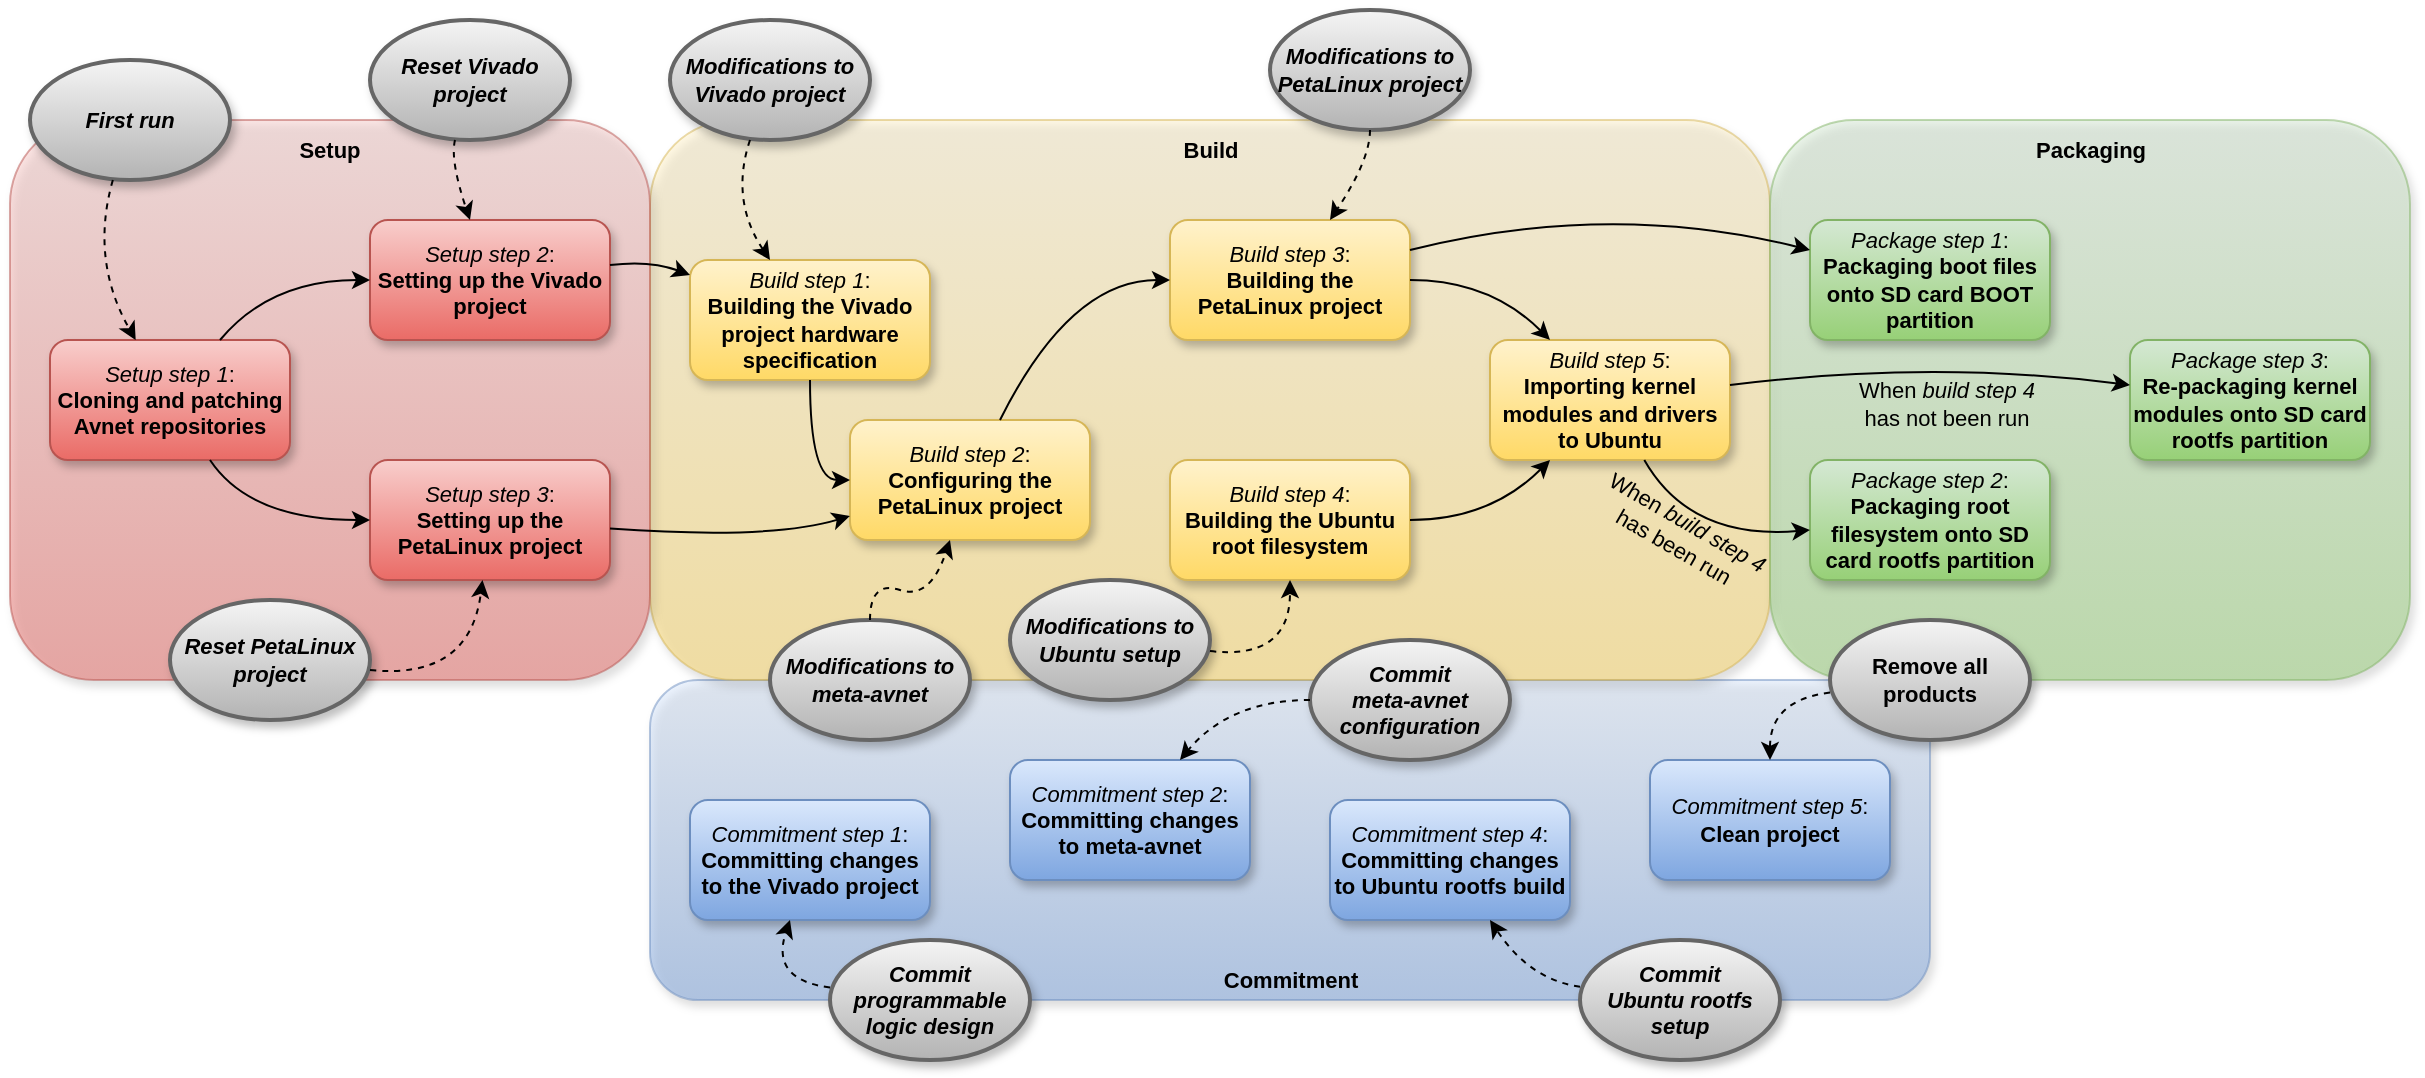 <mxfile version="16.2.4" type="github">
  <diagram id="SMfrYUlnAr-MEdaYNNwm" name="Page-1">
    <mxGraphModel dx="2526" dy="1319" grid="1" gridSize="10" guides="1" tooltips="1" connect="1" arrows="1" fold="1" page="1" pageScale="1" pageWidth="850" pageHeight="1100" math="0" shadow="0">
      <root>
        <mxCell id="0" />
        <mxCell id="1" parent="0" />
        <mxCell id="VbYkwKfHO2UC7nRZSYcZ-6" value="" style="rounded=1;whiteSpace=wrap;html=1;shadow=1;fontSize=11;fillColor=#dae8fc;gradientColor=#7ea6e0;strokeColor=#6c8ebf;opacity=50;" parent="1" vertex="1">
          <mxGeometry x="380" y="480" width="640" height="160" as="geometry" />
        </mxCell>
        <mxCell id="vjmVWytXciBGpejQjLzy-28" value="" style="rounded=1;whiteSpace=wrap;html=1;shadow=1;fontSize=11;fillColor=#fff2cc;gradientColor=#ffd966;strokeColor=#d6b656;opacity=50;" parent="1" vertex="1">
          <mxGeometry x="380" y="200" width="560" height="280" as="geometry" />
        </mxCell>
        <mxCell id="vjmVWytXciBGpejQjLzy-29" value="" style="rounded=1;whiteSpace=wrap;html=1;shadow=1;fontSize=11;fillColor=#d5e8d4;gradientColor=#97d077;strokeColor=#82b366;opacity=50;" parent="1" vertex="1">
          <mxGeometry x="940" y="200" width="320" height="280" as="geometry" />
        </mxCell>
        <mxCell id="vjmVWytXciBGpejQjLzy-27" value="" style="rounded=1;whiteSpace=wrap;html=1;shadow=1;fontSize=11;fillColor=#f8cecc;gradientColor=#ea6b66;strokeColor=#b85450;opacity=50;" parent="1" vertex="1">
          <mxGeometry x="60" y="200" width="320" height="280" as="geometry" />
        </mxCell>
        <mxCell id="vjmVWytXciBGpejQjLzy-1" value="&lt;div style=&quot;font-size: 11px&quot;&gt;&lt;font style=&quot;font-size: 11px&quot;&gt;&lt;i&gt;Setup step 1&lt;/i&gt;:&lt;/font&gt;&lt;/div&gt;&lt;div style=&quot;font-size: 11px&quot;&gt;&lt;font style=&quot;font-size: 11px&quot;&gt;&lt;b&gt;Cloning and patching Avnet repositories&lt;/b&gt;&lt;br&gt;&lt;/font&gt;&lt;/div&gt;" style="rounded=1;whiteSpace=wrap;html=1;fillColor=#f8cecc;gradientColor=#ea6b66;strokeColor=#b85450;shadow=1;fontColor=#000000;" parent="1" vertex="1">
          <mxGeometry x="80" y="310" width="120" height="60" as="geometry" />
        </mxCell>
        <mxCell id="vjmVWytXciBGpejQjLzy-2" value="&lt;div style=&quot;font-size: 11px&quot;&gt;&lt;font style=&quot;font-size: 11px&quot;&gt;&lt;i&gt;Setup step 2&lt;/i&gt;:&lt;/font&gt;&lt;/div&gt;&lt;div style=&quot;font-size: 11px&quot;&gt;&lt;font style=&quot;font-size: 11px&quot;&gt;&lt;b&gt;Setting up the Vivado project&lt;/b&gt;&lt;br&gt;&lt;/font&gt;&lt;/div&gt;" style="rounded=1;whiteSpace=wrap;html=1;fillColor=#f8cecc;gradientColor=#ea6b66;strokeColor=#b85450;shadow=1;fontColor=#000000;" parent="1" vertex="1">
          <mxGeometry x="240" y="250" width="120" height="60" as="geometry" />
        </mxCell>
        <mxCell id="vjmVWytXciBGpejQjLzy-3" value="&lt;div style=&quot;font-size: 11px&quot;&gt;&lt;font style=&quot;font-size: 11px&quot;&gt;&lt;i&gt;Setup step 3&lt;/i&gt;:&lt;/font&gt;&lt;/div&gt;&lt;div style=&quot;font-size: 11px&quot;&gt;&lt;font style=&quot;font-size: 11px&quot;&gt;&lt;b&gt;Setting up the PetaLinux project&lt;/b&gt;&lt;br&gt;&lt;/font&gt;&lt;/div&gt;" style="rounded=1;whiteSpace=wrap;html=1;fillColor=#f8cecc;gradientColor=#ea6b66;strokeColor=#b85450;shadow=1;fontColor=#000000;" parent="1" vertex="1">
          <mxGeometry x="240" y="370" width="120" height="60" as="geometry" />
        </mxCell>
        <mxCell id="vjmVWytXciBGpejQjLzy-4" value="" style="curved=1;endArrow=none;html=1;rounded=0;fontSize=11;endFill=0;startArrow=classic;startFill=1;" parent="1" source="vjmVWytXciBGpejQjLzy-2" target="vjmVWytXciBGpejQjLzy-1" edge="1">
          <mxGeometry width="50" height="50" relative="1" as="geometry">
            <mxPoint x="130" y="290" as="sourcePoint" />
            <mxPoint x="180" y="240" as="targetPoint" />
            <Array as="points">
              <mxPoint x="190" y="280" />
            </Array>
          </mxGeometry>
        </mxCell>
        <mxCell id="vjmVWytXciBGpejQjLzy-6" value="" style="curved=1;endArrow=none;html=1;rounded=0;fontSize=11;startArrow=classic;startFill=1;endFill=0;" parent="1" source="vjmVWytXciBGpejQjLzy-3" target="vjmVWytXciBGpejQjLzy-1" edge="1">
          <mxGeometry width="50" height="50" relative="1" as="geometry">
            <mxPoint x="130" y="290" as="sourcePoint" />
            <mxPoint x="180" y="240" as="targetPoint" />
            <Array as="points">
              <mxPoint x="180" y="400" />
            </Array>
          </mxGeometry>
        </mxCell>
        <mxCell id="vjmVWytXciBGpejQjLzy-7" value="&lt;div style=&quot;font-size: 11px&quot;&gt;&lt;font style=&quot;font-size: 11px&quot;&gt;&lt;i&gt;Build step 1&lt;/i&gt;:&lt;/font&gt;&lt;/div&gt;&lt;div style=&quot;font-size: 11px&quot;&gt;&lt;font style=&quot;font-size: 11px&quot;&gt;&lt;b&gt;Building the Vivado project hardware specification&lt;/b&gt;&lt;br&gt;&lt;/font&gt;&lt;/div&gt;" style="rounded=1;whiteSpace=wrap;html=1;fillColor=#fff2cc;gradientColor=#ffd966;strokeColor=#d6b656;shadow=1;fontColor=#000000;" parent="1" vertex="1">
          <mxGeometry x="400" y="270" width="120" height="60" as="geometry" />
        </mxCell>
        <mxCell id="vjmVWytXciBGpejQjLzy-9" value="" style="curved=1;endArrow=none;html=1;rounded=0;fontSize=11;endFill=0;startArrow=classic;startFill=1;" parent="1" source="vjmVWytXciBGpejQjLzy-7" target="vjmVWytXciBGpejQjLzy-2" edge="1">
          <mxGeometry width="50" height="50" relative="1" as="geometry">
            <mxPoint x="130" y="290" as="sourcePoint" />
            <mxPoint x="180" y="240" as="targetPoint" />
            <Array as="points">
              <mxPoint x="380" y="270" />
            </Array>
          </mxGeometry>
        </mxCell>
        <mxCell id="vjmVWytXciBGpejQjLzy-11" value="&lt;div style=&quot;font-size: 11px&quot;&gt;&lt;font style=&quot;font-size: 11px&quot;&gt;&lt;i&gt;Build step 2&lt;/i&gt;:&lt;/font&gt;&lt;/div&gt;&lt;div style=&quot;font-size: 11px&quot;&gt;&lt;font style=&quot;font-size: 11px&quot;&gt;&lt;b&gt;Configuring the PetaLinux project&lt;/b&gt;&lt;br&gt;&lt;/font&gt;&lt;/div&gt;" style="rounded=1;whiteSpace=wrap;html=1;fillColor=#fff2cc;gradientColor=#ffd966;strokeColor=#d6b656;shadow=1;fontColor=#000000;" parent="1" vertex="1">
          <mxGeometry x="480" y="350" width="120" height="60" as="geometry" />
        </mxCell>
        <mxCell id="vjmVWytXciBGpejQjLzy-12" value="" style="curved=1;endArrow=none;html=1;rounded=0;fontSize=11;endFill=0;startArrow=classic;startFill=1;" parent="1" source="vjmVWytXciBGpejQjLzy-11" target="vjmVWytXciBGpejQjLzy-3" edge="1">
          <mxGeometry width="50" height="50" relative="1" as="geometry">
            <mxPoint x="130" y="290" as="sourcePoint" />
            <mxPoint x="180" y="240" as="targetPoint" />
            <Array as="points">
              <mxPoint x="440" y="410" />
            </Array>
          </mxGeometry>
        </mxCell>
        <mxCell id="vjmVWytXciBGpejQjLzy-13" value="" style="curved=1;endArrow=none;html=1;rounded=0;fontSize=11;endFill=0;startArrow=classic;startFill=1;" parent="1" source="vjmVWytXciBGpejQjLzy-11" target="vjmVWytXciBGpejQjLzy-7" edge="1">
          <mxGeometry width="50" height="50" relative="1" as="geometry">
            <mxPoint x="130" y="290" as="sourcePoint" />
            <mxPoint x="180" y="240" as="targetPoint" />
            <Array as="points">
              <mxPoint x="460" y="380" />
            </Array>
          </mxGeometry>
        </mxCell>
        <mxCell id="vjmVWytXciBGpejQjLzy-14" value="&lt;div style=&quot;font-size: 11px&quot;&gt;&lt;font style=&quot;font-size: 11px&quot;&gt;&lt;i&gt;Build step 3&lt;/i&gt;:&lt;/font&gt;&lt;/div&gt;&lt;div style=&quot;font-size: 11px&quot;&gt;&lt;font style=&quot;font-size: 11px&quot;&gt;&lt;b&gt;Building the PetaLinux project&lt;/b&gt;&lt;br&gt;&lt;/font&gt;&lt;/div&gt;" style="rounded=1;whiteSpace=wrap;html=1;fillColor=#fff2cc;gradientColor=#ffd966;strokeColor=#d6b656;shadow=1;fontColor=#000000;" parent="1" vertex="1">
          <mxGeometry x="640" y="250" width="120" height="60" as="geometry" />
        </mxCell>
        <mxCell id="vjmVWytXciBGpejQjLzy-15" value="" style="curved=1;endArrow=none;html=1;rounded=0;fontSize=11;startArrow=classic;startFill=1;endFill=0;" parent="1" source="vjmVWytXciBGpejQjLzy-14" target="vjmVWytXciBGpejQjLzy-11" edge="1">
          <mxGeometry width="50" height="50" relative="1" as="geometry">
            <mxPoint x="130" y="290" as="sourcePoint" />
            <mxPoint x="180" y="240" as="targetPoint" />
            <Array as="points">
              <mxPoint x="590" y="280" />
            </Array>
          </mxGeometry>
        </mxCell>
        <mxCell id="vjmVWytXciBGpejQjLzy-16" value="&lt;div style=&quot;font-size: 11px&quot;&gt;&lt;font style=&quot;font-size: 11px&quot;&gt;&lt;i&gt;Build step 4&lt;/i&gt;:&lt;/font&gt;&lt;/div&gt;&lt;div style=&quot;font-size: 11px&quot;&gt;&lt;font style=&quot;font-size: 11px&quot;&gt;&lt;b&gt;Building the Ubuntu root filesystem&lt;/b&gt;&lt;br&gt;&lt;/font&gt;&lt;/div&gt;" style="rounded=1;whiteSpace=wrap;html=1;fillColor=#fff2cc;gradientColor=#ffd966;strokeColor=#d6b656;shadow=1;fontColor=#000000;" parent="1" vertex="1">
          <mxGeometry x="640" y="370" width="120" height="60" as="geometry" />
        </mxCell>
        <mxCell id="vjmVWytXciBGpejQjLzy-17" value="&lt;div style=&quot;font-size: 11px&quot;&gt;&lt;font style=&quot;font-size: 11px&quot;&gt;&lt;i&gt;Build step 5&lt;/i&gt;:&lt;/font&gt;&lt;/div&gt;&lt;div style=&quot;font-size: 11px&quot;&gt;&lt;font style=&quot;font-size: 11px&quot;&gt;&lt;b&gt;Importing kernel modules and drivers to Ubuntu&lt;/b&gt;&lt;br&gt;&lt;/font&gt;&lt;/div&gt;" style="rounded=1;whiteSpace=wrap;html=1;fillColor=#fff2cc;gradientColor=#ffd966;strokeColor=#d6b656;shadow=1;fontColor=#000000;" parent="1" vertex="1">
          <mxGeometry x="800" y="310" width="120" height="60" as="geometry" />
        </mxCell>
        <mxCell id="vjmVWytXciBGpejQjLzy-18" value="" style="curved=1;endArrow=none;html=1;rounded=0;fontSize=11;startArrow=classic;startFill=1;endFill=0;" parent="1" source="vjmVWytXciBGpejQjLzy-17" target="vjmVWytXciBGpejQjLzy-14" edge="1">
          <mxGeometry width="50" height="50" relative="1" as="geometry">
            <mxPoint x="130" y="290" as="sourcePoint" />
            <mxPoint x="180" y="240" as="targetPoint" />
            <Array as="points">
              <mxPoint x="800" y="280" />
            </Array>
          </mxGeometry>
        </mxCell>
        <mxCell id="vjmVWytXciBGpejQjLzy-19" value="" style="curved=1;endArrow=none;html=1;rounded=0;fontSize=11;startArrow=classic;startFill=1;endFill=0;" parent="1" source="vjmVWytXciBGpejQjLzy-17" target="vjmVWytXciBGpejQjLzy-16" edge="1">
          <mxGeometry width="50" height="50" relative="1" as="geometry">
            <mxPoint x="130" y="290" as="sourcePoint" />
            <mxPoint x="180" y="240" as="targetPoint" />
            <Array as="points">
              <mxPoint x="800" y="400" />
            </Array>
          </mxGeometry>
        </mxCell>
        <mxCell id="vjmVWytXciBGpejQjLzy-20" value="&lt;div style=&quot;font-size: 11px&quot;&gt;&lt;font style=&quot;font-size: 11px&quot;&gt;&lt;i&gt;Package step 1&lt;/i&gt;:&lt;/font&gt;&lt;/div&gt;&lt;div style=&quot;font-size: 11px&quot;&gt;&lt;font style=&quot;font-size: 11px&quot;&gt;&lt;b&gt;Packaging boot files onto SD card BOOT partition&lt;/b&gt;&lt;br&gt;&lt;/font&gt;&lt;/div&gt;" style="rounded=1;whiteSpace=wrap;html=1;fillColor=#d5e8d4;gradientColor=#97d077;strokeColor=#82b366;shadow=1;fontColor=#000000;" parent="1" vertex="1">
          <mxGeometry x="960" y="250" width="120" height="60" as="geometry" />
        </mxCell>
        <mxCell id="vjmVWytXciBGpejQjLzy-21" value="" style="curved=1;endArrow=none;html=1;rounded=0;fontSize=11;startArrow=classic;startFill=1;endFill=0;" parent="1" source="vjmVWytXciBGpejQjLzy-20" target="vjmVWytXciBGpejQjLzy-14" edge="1">
          <mxGeometry width="50" height="50" relative="1" as="geometry">
            <mxPoint x="130" y="290" as="sourcePoint" />
            <mxPoint x="180" y="240" as="targetPoint" />
            <Array as="points">
              <mxPoint x="860" y="240" />
            </Array>
          </mxGeometry>
        </mxCell>
        <mxCell id="vjmVWytXciBGpejQjLzy-22" value="&lt;div style=&quot;font-size: 11px&quot;&gt;&lt;font style=&quot;font-size: 11px&quot;&gt;&lt;i&gt;Package step 2&lt;/i&gt;:&lt;/font&gt;&lt;/div&gt;&lt;div style=&quot;font-size: 11px&quot;&gt;&lt;font style=&quot;font-size: 11px&quot;&gt;&lt;b&gt;Packaging root filesystem onto SD card rootfs partition&lt;/b&gt;&lt;br&gt;&lt;/font&gt;&lt;/div&gt;" style="rounded=1;whiteSpace=wrap;html=1;fillColor=#d5e8d4;gradientColor=#97d077;strokeColor=#82b366;shadow=1;fontColor=#000000;" parent="1" vertex="1">
          <mxGeometry x="960" y="370" width="120" height="60" as="geometry" />
        </mxCell>
        <mxCell id="vjmVWytXciBGpejQjLzy-23" value="" style="curved=1;endArrow=none;html=1;rounded=0;fontSize=11;startArrow=classic;startFill=1;endFill=0;" parent="1" source="vjmVWytXciBGpejQjLzy-22" target="vjmVWytXciBGpejQjLzy-17" edge="1">
          <mxGeometry width="50" height="50" relative="1" as="geometry">
            <mxPoint x="130" y="290" as="sourcePoint" />
            <mxPoint x="180" y="240" as="targetPoint" />
            <Array as="points">
              <mxPoint x="900" y="410" />
            </Array>
          </mxGeometry>
        </mxCell>
        <mxCell id="vjmVWytXciBGpejQjLzy-24" value="&lt;div style=&quot;font-size: 11px&quot;&gt;&lt;font style=&quot;font-size: 11px&quot;&gt;&lt;i&gt;Package step 3&lt;/i&gt;:&lt;/font&gt;&lt;/div&gt;&lt;div style=&quot;font-size: 11px&quot;&gt;&lt;font style=&quot;font-size: 11px&quot;&gt;&lt;b&gt;Re-packaging kernel modules onto SD card rootfs partition&lt;/b&gt;&lt;br&gt;&lt;/font&gt;&lt;/div&gt;" style="rounded=1;whiteSpace=wrap;html=1;fillColor=#d5e8d4;gradientColor=#97d077;strokeColor=#82b366;shadow=1;fontColor=#000000;" parent="1" vertex="1">
          <mxGeometry x="1120" y="310" width="120" height="60" as="geometry" />
        </mxCell>
        <mxCell id="vjmVWytXciBGpejQjLzy-25" value="" style="curved=1;endArrow=none;html=1;rounded=0;fontSize=11;startArrow=classic;startFill=1;endFill=0;" parent="1" source="vjmVWytXciBGpejQjLzy-24" target="vjmVWytXciBGpejQjLzy-17" edge="1">
          <mxGeometry width="50" height="50" relative="1" as="geometry">
            <mxPoint x="130" y="290" as="sourcePoint" />
            <mxPoint x="180" y="240" as="targetPoint" />
            <Array as="points">
              <mxPoint x="1020" y="320" />
            </Array>
          </mxGeometry>
        </mxCell>
        <mxCell id="vjmVWytXciBGpejQjLzy-30" value="Setup" style="text;html=1;strokeColor=none;fillColor=none;align=center;verticalAlign=middle;whiteSpace=wrap;rounded=0;shadow=1;fontSize=11;opacity=50;fontStyle=1;fontColor=#000000;" parent="1" vertex="1">
          <mxGeometry x="190" y="200" width="60" height="30" as="geometry" />
        </mxCell>
        <mxCell id="vjmVWytXciBGpejQjLzy-31" value="Build" style="text;html=1;align=center;verticalAlign=middle;resizable=0;points=[];autosize=1;strokeColor=none;fillColor=none;fontSize=11;fontStyle=1;fontColor=#000000;" parent="1" vertex="1">
          <mxGeometry x="640" y="205" width="40" height="20" as="geometry" />
        </mxCell>
        <mxCell id="vjmVWytXciBGpejQjLzy-33" value="Packaging" style="text;html=1;align=center;verticalAlign=middle;resizable=0;points=[];autosize=1;strokeColor=none;fillColor=none;fontSize=11;fontStyle=1;fontColor=#000000;" parent="1" vertex="1">
          <mxGeometry x="1065" y="205" width="70" height="20" as="geometry" />
        </mxCell>
        <mxCell id="vjmVWytXciBGpejQjLzy-35" value="&lt;font color=&quot;#000000&quot;&gt;&lt;i&gt;&lt;b&gt;First run&lt;br&gt;&lt;/b&gt;&lt;/i&gt;&lt;/font&gt;" style="strokeWidth=2;html=1;shape=mxgraph.flowchart.start_1;whiteSpace=wrap;shadow=1;fontSize=11;gradientColor=#b3b3b3;fillColor=#f5f5f5;strokeColor=#666666;" parent="1" vertex="1">
          <mxGeometry x="70" y="170" width="100" height="60" as="geometry" />
        </mxCell>
        <mxCell id="vjmVWytXciBGpejQjLzy-36" value="" style="curved=1;endArrow=classic;html=1;rounded=0;fontSize=11;dashed=1;" parent="1" source="vjmVWytXciBGpejQjLzy-35" target="vjmVWytXciBGpejQjLzy-1" edge="1">
          <mxGeometry width="50" height="50" relative="1" as="geometry">
            <mxPoint x="10" y="300" as="sourcePoint" />
            <mxPoint x="60" y="250" as="targetPoint" />
            <Array as="points">
              <mxPoint x="100" y="270" />
            </Array>
          </mxGeometry>
        </mxCell>
        <mxCell id="vjmVWytXciBGpejQjLzy-37" value="&lt;b&gt;&lt;i&gt;Reset Vivado project&lt;br&gt;&lt;/i&gt;&lt;/b&gt;" style="strokeWidth=2;html=1;shape=mxgraph.flowchart.start_1;whiteSpace=wrap;shadow=1;fontSize=11;gradientColor=#b3b3b3;fillColor=#f5f5f5;strokeColor=#666666;fontColor=#000000;" parent="1" vertex="1">
          <mxGeometry x="240" y="150" width="100" height="60" as="geometry" />
        </mxCell>
        <mxCell id="vjmVWytXciBGpejQjLzy-38" value="" style="curved=1;endArrow=classic;html=1;rounded=0;fontSize=11;dashed=1;" parent="1" source="vjmVWytXciBGpejQjLzy-37" target="vjmVWytXciBGpejQjLzy-2" edge="1">
          <mxGeometry width="50" height="50" relative="1" as="geometry">
            <mxPoint x="10" y="300" as="sourcePoint" />
            <mxPoint x="60" y="250" as="targetPoint" />
            <Array as="points">
              <mxPoint x="280" y="220" />
            </Array>
          </mxGeometry>
        </mxCell>
        <mxCell id="vjmVWytXciBGpejQjLzy-39" value="&lt;b&gt;&lt;i&gt;Reset PetaLinux project&lt;br&gt;&lt;/i&gt;&lt;/b&gt;" style="strokeWidth=2;html=1;shape=mxgraph.flowchart.start_1;whiteSpace=wrap;shadow=1;fontSize=11;gradientColor=#b3b3b3;fillColor=#f5f5f5;strokeColor=#666666;fontColor=#000000;" parent="1" vertex="1">
          <mxGeometry x="140" y="440" width="100" height="60" as="geometry" />
        </mxCell>
        <mxCell id="vjmVWytXciBGpejQjLzy-40" value="" style="curved=1;endArrow=classic;html=1;rounded=0;fontSize=11;dashed=1;" parent="1" source="vjmVWytXciBGpejQjLzy-39" target="vjmVWytXciBGpejQjLzy-3" edge="1">
          <mxGeometry width="50" height="50" relative="1" as="geometry">
            <mxPoint x="10" y="300" as="sourcePoint" />
            <mxPoint x="60" y="250" as="targetPoint" />
            <Array as="points">
              <mxPoint x="290" y="480" />
            </Array>
          </mxGeometry>
        </mxCell>
        <mxCell id="vjmVWytXciBGpejQjLzy-41" value="&lt;i&gt;&lt;b&gt;Modifications to Vivado project&lt;br&gt;&lt;/b&gt;&lt;/i&gt;" style="strokeWidth=2;html=1;shape=mxgraph.flowchart.start_1;whiteSpace=wrap;shadow=1;fontSize=11;gradientColor=#b3b3b3;fillColor=#f5f5f5;strokeColor=#666666;fontColor=#000000;" parent="1" vertex="1">
          <mxGeometry x="390" y="150" width="100" height="60" as="geometry" />
        </mxCell>
        <mxCell id="vjmVWytXciBGpejQjLzy-42" value="" style="curved=1;endArrow=classic;html=1;rounded=0;fontSize=11;dashed=1;" parent="1" source="vjmVWytXciBGpejQjLzy-41" target="vjmVWytXciBGpejQjLzy-7" edge="1">
          <mxGeometry width="50" height="50" relative="1" as="geometry">
            <mxPoint x="10" y="300" as="sourcePoint" />
            <mxPoint x="60" y="250" as="targetPoint" />
            <Array as="points">
              <mxPoint x="420" y="240" />
            </Array>
          </mxGeometry>
        </mxCell>
        <mxCell id="vjmVWytXciBGpejQjLzy-43" value="&lt;i&gt;&lt;b&gt;Modifications to PetaLinux project&lt;br&gt;&lt;/b&gt;&lt;/i&gt;" style="strokeWidth=2;html=1;shape=mxgraph.flowchart.start_1;whiteSpace=wrap;shadow=1;fontSize=11;gradientColor=#b3b3b3;fillColor=#f5f5f5;strokeColor=#666666;fontColor=#000000;" parent="1" vertex="1">
          <mxGeometry x="690" y="145" width="100" height="60" as="geometry" />
        </mxCell>
        <mxCell id="vjmVWytXciBGpejQjLzy-44" value="" style="curved=1;endArrow=classic;html=1;rounded=0;fontSize=11;dashed=1;" parent="1" source="vjmVWytXciBGpejQjLzy-43" target="vjmVWytXciBGpejQjLzy-14" edge="1">
          <mxGeometry width="50" height="50" relative="1" as="geometry">
            <mxPoint x="10" y="300" as="sourcePoint" />
            <mxPoint x="60" y="250" as="targetPoint" />
            <Array as="points">
              <mxPoint x="740" y="220" />
            </Array>
          </mxGeometry>
        </mxCell>
        <mxCell id="vjmVWytXciBGpejQjLzy-45" value="&lt;i&gt;&lt;b&gt;Modifications to Ubuntu setup &lt;/b&gt;&lt;/i&gt;" style="strokeWidth=2;html=1;shape=mxgraph.flowchart.start_1;whiteSpace=wrap;shadow=1;fontSize=11;gradientColor=#b3b3b3;fillColor=#f5f5f5;strokeColor=#666666;fontColor=#000000;" parent="1" vertex="1">
          <mxGeometry x="560" y="430" width="100" height="60" as="geometry" />
        </mxCell>
        <mxCell id="vjmVWytXciBGpejQjLzy-46" value="" style="curved=1;endArrow=classic;html=1;rounded=0;fontSize=11;dashed=1;" parent="1" source="vjmVWytXciBGpejQjLzy-45" target="vjmVWytXciBGpejQjLzy-16" edge="1">
          <mxGeometry width="50" height="50" relative="1" as="geometry">
            <mxPoint x="10" y="300" as="sourcePoint" />
            <mxPoint x="60" y="250" as="targetPoint" />
            <Array as="points">
              <mxPoint x="700" y="470" />
            </Array>
          </mxGeometry>
        </mxCell>
        <mxCell id="vjmVWytXciBGpejQjLzy-47" value="&lt;i&gt;&lt;b&gt;Modifications to meta-avnet&lt;br&gt;&lt;/b&gt;&lt;/i&gt;" style="strokeWidth=2;html=1;shape=mxgraph.flowchart.start_1;whiteSpace=wrap;shadow=1;fontSize=11;gradientColor=#b3b3b3;fillColor=#f5f5f5;strokeColor=#666666;fontColor=#000000;" parent="1" vertex="1">
          <mxGeometry x="440" y="450" width="100" height="60" as="geometry" />
        </mxCell>
        <mxCell id="vjmVWytXciBGpejQjLzy-49" value="" style="curved=1;endArrow=classic;html=1;rounded=0;fontSize=11;dashed=1;" parent="1" source="vjmVWytXciBGpejQjLzy-47" target="vjmVWytXciBGpejQjLzy-11" edge="1">
          <mxGeometry width="50" height="50" relative="1" as="geometry">
            <mxPoint x="10" y="300" as="sourcePoint" />
            <mxPoint x="60" y="250" as="targetPoint" />
            <Array as="points">
              <mxPoint x="490" y="430" />
              <mxPoint x="520" y="440" />
            </Array>
          </mxGeometry>
        </mxCell>
        <mxCell id="vjmVWytXciBGpejQjLzy-51" value="&lt;div&gt;When &lt;i&gt;build step 4&lt;/i&gt;&lt;/div&gt;&lt;div&gt;has been run&lt;br&gt;&lt;i&gt;&lt;/i&gt;&lt;/div&gt;" style="text;html=1;align=center;verticalAlign=middle;resizable=0;points=[];autosize=1;strokeColor=none;fillColor=none;fontSize=11;rotation=30;fontColor=#000000;" parent="1" vertex="1">
          <mxGeometry x="845" y="392" width="100" height="30" as="geometry" />
        </mxCell>
        <mxCell id="vjmVWytXciBGpejQjLzy-52" value="&lt;div&gt;When &lt;i&gt;build step 4&lt;/i&gt;&lt;/div&gt;&lt;div&gt;has not been run&lt;br&gt;&lt;i&gt;&lt;/i&gt;&lt;/div&gt;" style="text;html=1;align=center;verticalAlign=middle;resizable=0;points=[];autosize=1;strokeColor=none;fillColor=none;fontSize=11;rotation=0;fontColor=#000000;" parent="1" vertex="1">
          <mxGeometry x="978" y="327" width="100" height="30" as="geometry" />
        </mxCell>
        <mxCell id="VbYkwKfHO2UC7nRZSYcZ-7" value="Commitment" style="text;html=1;align=center;verticalAlign=middle;resizable=0;points=[];autosize=1;strokeColor=none;fillColor=none;fontSize=11;fontStyle=1;fontColor=#000000;" parent="1" vertex="1">
          <mxGeometry x="660" y="620" width="80" height="20" as="geometry" />
        </mxCell>
        <mxCell id="VbYkwKfHO2UC7nRZSYcZ-8" value="&lt;div style=&quot;font-size: 11px&quot;&gt;&lt;font style=&quot;font-size: 11px&quot;&gt;&lt;i&gt;Commitment step 1&lt;/i&gt;:&lt;/font&gt;&lt;/div&gt;&lt;div style=&quot;font-size: 11px&quot;&gt;&lt;font style=&quot;font-size: 11px&quot;&gt;&lt;b&gt;Committing changes to the Vivado project&lt;/b&gt;&lt;br&gt;&lt;/font&gt;&lt;/div&gt;" style="rounded=1;whiteSpace=wrap;html=1;fillColor=#dae8fc;gradientColor=#7ea6e0;strokeColor=#6c8ebf;shadow=1;fontColor=#000000;" parent="1" vertex="1">
          <mxGeometry x="400" y="540" width="120" height="60" as="geometry" />
        </mxCell>
        <mxCell id="VbYkwKfHO2UC7nRZSYcZ-9" value="&lt;div style=&quot;font-size: 11px&quot;&gt;&lt;font style=&quot;font-size: 11px&quot;&gt;&lt;i&gt;&lt;font style=&quot;font-size: 11px&quot;&gt;&lt;i&gt;Commitment&lt;/i&gt;&lt;/font&gt; step 2&lt;/i&gt;:&lt;/font&gt;&lt;/div&gt;&lt;div style=&quot;font-size: 11px&quot;&gt;&lt;font style=&quot;font-size: 11px&quot;&gt;&lt;b&gt;Committing changes to&lt;/b&gt; &lt;b&gt;meta-avnet&lt;/b&gt;&lt;br&gt;&lt;/font&gt;&lt;/div&gt;" style="rounded=1;whiteSpace=wrap;html=1;fillColor=#dae8fc;gradientColor=#7ea6e0;strokeColor=#6c8ebf;shadow=1;fontColor=#000000;" parent="1" vertex="1">
          <mxGeometry x="560" y="520" width="120" height="60" as="geometry" />
        </mxCell>
        <mxCell id="VbYkwKfHO2UC7nRZSYcZ-11" value="&lt;div style=&quot;font-size: 11px&quot;&gt;&lt;font style=&quot;font-size: 11px&quot;&gt;&lt;i&gt;&lt;font style=&quot;font-size: 11px&quot;&gt;&lt;i&gt;Commitment&lt;/i&gt;&lt;/font&gt; step 4&lt;/i&gt;:&lt;/font&gt;&lt;/div&gt;&lt;div style=&quot;font-size: 11px&quot;&gt;&lt;font style=&quot;font-size: 11px&quot;&gt;&lt;b&gt;Committing changes to&lt;/b&gt; &lt;b&gt;Ubuntu rootfs build&lt;/b&gt;&lt;br&gt;&lt;/font&gt;&lt;/div&gt;" style="rounded=1;whiteSpace=wrap;html=1;fillColor=#dae8fc;gradientColor=#7ea6e0;strokeColor=#6c8ebf;shadow=1;fontColor=#000000;" parent="1" vertex="1">
          <mxGeometry x="720" y="540" width="120" height="60" as="geometry" />
        </mxCell>
        <mxCell id="VbYkwKfHO2UC7nRZSYcZ-12" value="&lt;div style=&quot;font-size: 11px&quot;&gt;&lt;font style=&quot;font-size: 11px&quot;&gt;&lt;i&gt;&lt;font style=&quot;font-size: 11px&quot;&gt;&lt;i&gt;Commitment&lt;/i&gt;&lt;/font&gt; step 5&lt;/i&gt;:&lt;/font&gt;&lt;/div&gt;&lt;div style=&quot;font-size: 11px&quot;&gt;&lt;font style=&quot;font-size: 11px&quot;&gt;&lt;b&gt;Clean project&lt;/b&gt;&lt;br&gt;&lt;/font&gt;&lt;/div&gt;" style="rounded=1;whiteSpace=wrap;html=1;fillColor=#dae8fc;gradientColor=#7ea6e0;strokeColor=#6c8ebf;shadow=1;fontColor=#000000;" parent="1" vertex="1">
          <mxGeometry x="880" y="520" width="120" height="60" as="geometry" />
        </mxCell>
        <mxCell id="VbYkwKfHO2UC7nRZSYcZ-14" value="&lt;i&gt;&lt;b&gt;Commit programmable logic design&lt;br&gt;&lt;/b&gt;&lt;/i&gt;" style="strokeWidth=2;html=1;shape=mxgraph.flowchart.start_1;whiteSpace=wrap;shadow=1;fontSize=11;gradientColor=#b3b3b3;fillColor=#f5f5f5;strokeColor=#666666;fontColor=#000000;" parent="1" vertex="1">
          <mxGeometry x="470" y="610" width="100" height="60" as="geometry" />
        </mxCell>
        <mxCell id="VbYkwKfHO2UC7nRZSYcZ-15" value="" style="curved=1;endArrow=classic;html=1;rounded=0;fontSize=11;dashed=1;" parent="1" source="VbYkwKfHO2UC7nRZSYcZ-14" target="VbYkwKfHO2UC7nRZSYcZ-8" edge="1">
          <mxGeometry width="50" height="50" relative="1" as="geometry">
            <mxPoint x="440.0" y="220" as="sourcePoint" />
            <mxPoint x="450.0" y="280" as="targetPoint" />
            <Array as="points">
              <mxPoint x="440" y="630" />
            </Array>
          </mxGeometry>
        </mxCell>
        <mxCell id="VbYkwKfHO2UC7nRZSYcZ-16" value="&lt;i&gt;&lt;b&gt;Commit &lt;br&gt;meta-avnet configuration&lt;br&gt;&lt;/b&gt;&lt;/i&gt;" style="strokeWidth=2;html=1;shape=mxgraph.flowchart.start_1;whiteSpace=wrap;shadow=1;fontSize=11;gradientColor=#b3b3b3;fillColor=#f5f5f5;strokeColor=#666666;fontColor=#000000;" parent="1" vertex="1">
          <mxGeometry x="710" y="460" width="100" height="60" as="geometry" />
        </mxCell>
        <mxCell id="VbYkwKfHO2UC7nRZSYcZ-17" value="" style="curved=1;endArrow=classic;html=1;rounded=0;fontSize=11;dashed=1;" parent="1" source="VbYkwKfHO2UC7nRZSYcZ-16" target="VbYkwKfHO2UC7nRZSYcZ-9" edge="1">
          <mxGeometry width="50" height="50" relative="1" as="geometry">
            <mxPoint x="440.0" y="220" as="sourcePoint" />
            <mxPoint x="450.0" y="280" as="targetPoint" />
            <Array as="points">
              <mxPoint x="670" y="490" />
            </Array>
          </mxGeometry>
        </mxCell>
        <mxCell id="VbYkwKfHO2UC7nRZSYcZ-18" value="&lt;i&gt;&lt;b&gt;Commit &lt;br&gt;Ubuntu rootfs setup&lt;/b&gt;&lt;/i&gt;" style="strokeWidth=2;html=1;shape=mxgraph.flowchart.start_1;whiteSpace=wrap;shadow=1;fontSize=11;gradientColor=#b3b3b3;fillColor=#f5f5f5;strokeColor=#666666;fontColor=#000000;" parent="1" vertex="1">
          <mxGeometry x="845" y="610" width="100" height="60" as="geometry" />
        </mxCell>
        <mxCell id="VbYkwKfHO2UC7nRZSYcZ-19" value="" style="curved=1;endArrow=classic;html=1;rounded=0;fontSize=11;dashed=1;" parent="1" source="VbYkwKfHO2UC7nRZSYcZ-18" target="VbYkwKfHO2UC7nRZSYcZ-11" edge="1">
          <mxGeometry width="50" height="50" relative="1" as="geometry">
            <mxPoint x="440.0" y="220" as="sourcePoint" />
            <mxPoint x="450.0" y="280" as="targetPoint" />
            <Array as="points">
              <mxPoint x="820" y="630" />
            </Array>
          </mxGeometry>
        </mxCell>
        <mxCell id="VbYkwKfHO2UC7nRZSYcZ-20" value="&lt;b&gt;Remove all products&lt;br&gt;&lt;/b&gt;" style="strokeWidth=2;html=1;shape=mxgraph.flowchart.start_1;whiteSpace=wrap;shadow=1;fontSize=11;gradientColor=#b3b3b3;fillColor=#f5f5f5;strokeColor=#666666;fontColor=#000000;" parent="1" vertex="1">
          <mxGeometry x="970" y="450" width="100" height="60" as="geometry" />
        </mxCell>
        <mxCell id="VbYkwKfHO2UC7nRZSYcZ-21" value="" style="curved=1;endArrow=classic;html=1;rounded=0;fontSize=11;dashed=1;" parent="1" source="VbYkwKfHO2UC7nRZSYcZ-20" target="VbYkwKfHO2UC7nRZSYcZ-12" edge="1">
          <mxGeometry width="50" height="50" relative="1" as="geometry">
            <mxPoint x="440.0" y="220" as="sourcePoint" />
            <mxPoint x="450.0" y="280" as="targetPoint" />
            <Array as="points">
              <mxPoint x="940" y="490" />
            </Array>
          </mxGeometry>
        </mxCell>
      </root>
    </mxGraphModel>
  </diagram>
</mxfile>
